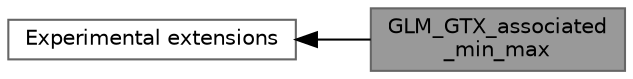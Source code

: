 digraph "GLM_GTX_associated_min_max"
{
 // LATEX_PDF_SIZE
  bgcolor="transparent";
  edge [fontname=Helvetica,fontsize=10,labelfontname=Helvetica,labelfontsize=10];
  node [fontname=Helvetica,fontsize=10,shape=box,height=0.2,width=0.4];
  rankdir=LR;
  Node2 [id="Node000002",label="Experimental extensions",height=0.2,width=0.4,color="grey40", fillcolor="white", style="filled",URL="$group__gtx.html",tooltip="Experimental features not specified by GLSL specification."];
  Node1 [id="Node000001",label="GLM_GTX_associated\l_min_max",height=0.2,width=0.4,color="gray40", fillcolor="grey60", style="filled", fontcolor="black",tooltip="Min and max functions that return associated values not the compared onces."];
  Node2->Node1 [shape=plaintext, dir="back", style="solid"];
}
